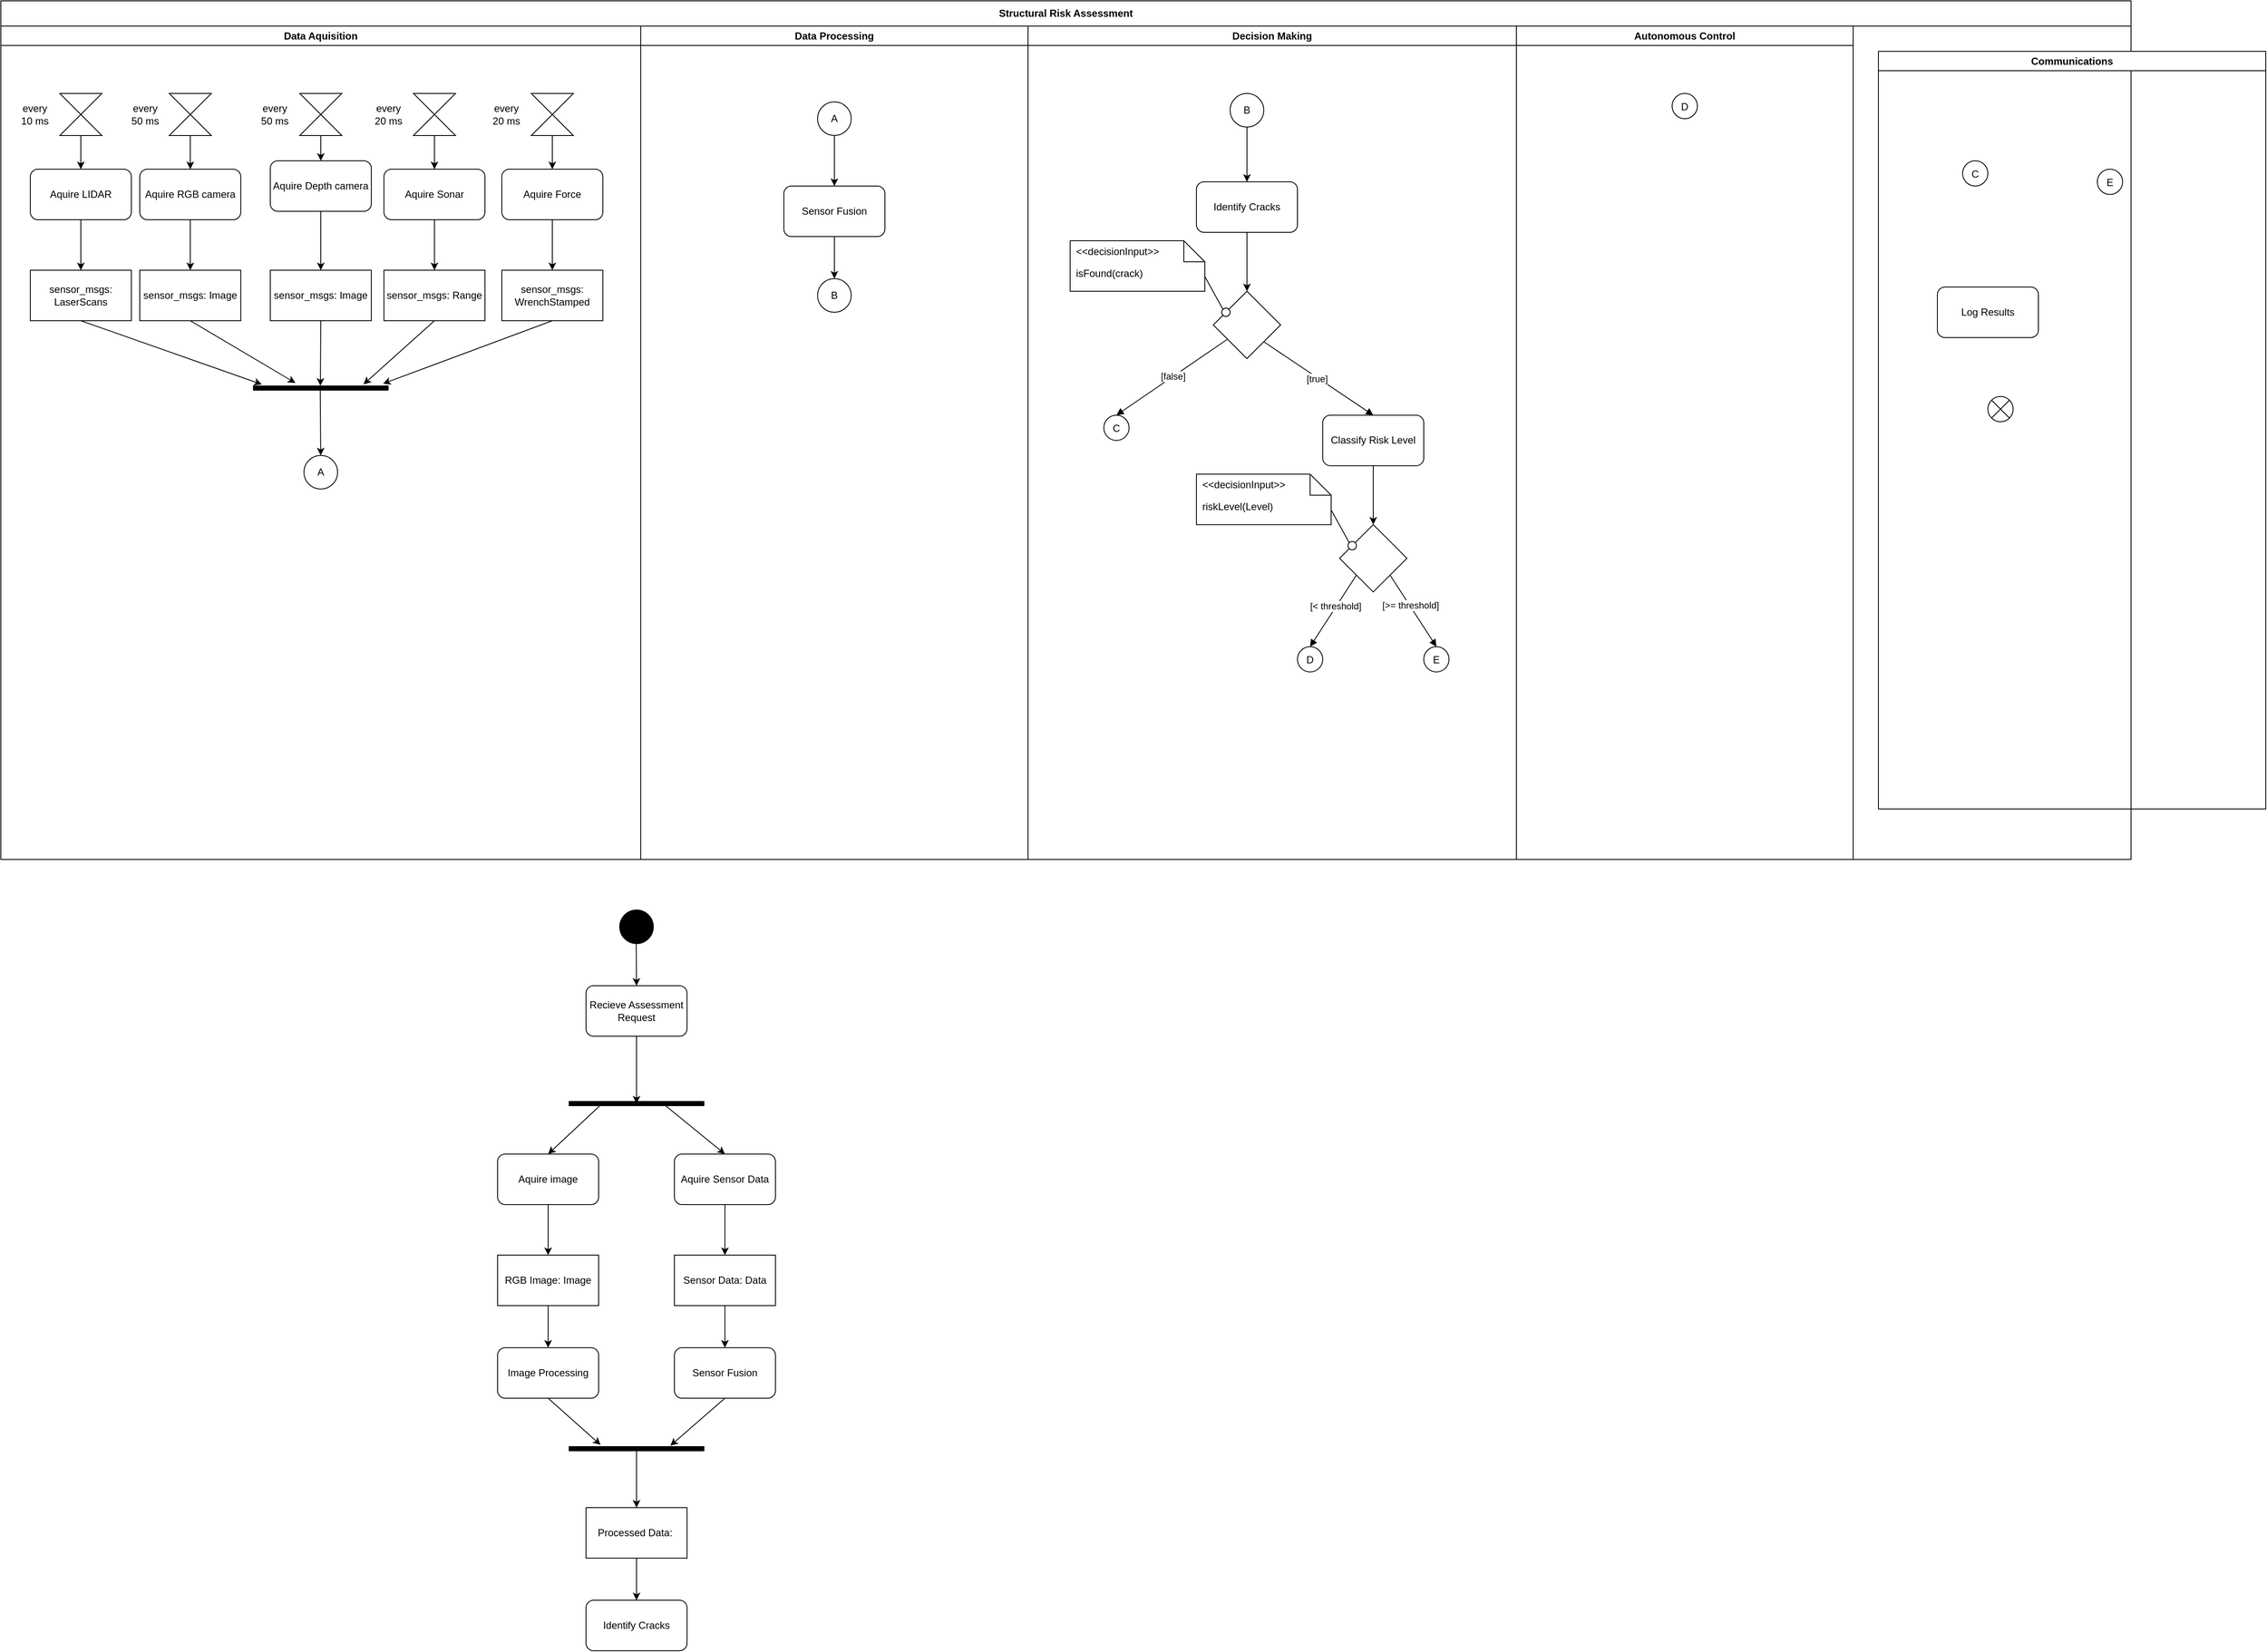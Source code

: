 <mxfile>
    <diagram id="PLuav8SHaTY21kGN1Ygl" name="Page-1">
        <mxGraphModel dx="1076" dy="2986" grid="1" gridSize="10" guides="1" tooltips="1" connect="1" arrows="1" fold="1" page="1" pageScale="1" pageWidth="850" pageHeight="1100" math="0" shadow="0">
            <root>
                <mxCell id="0"/>
                <mxCell id="1" parent="0"/>
                <mxCell id="3" value="" style="endArrow=classic;html=1;entryX=0.5;entryY=0;entryDx=0;entryDy=0;" parent="1" target="10" edge="1">
                    <mxGeometry width="50" height="50" relative="1" as="geometry">
                        <mxPoint x="764.5" y="-100" as="sourcePoint"/>
                        <mxPoint x="765" y="-20" as="targetPoint"/>
                    </mxGeometry>
                </mxCell>
                <mxCell id="2" value="" style="ellipse;whiteSpace=wrap;html=1;aspect=fixed;fillColor=#000000;" parent="1" vertex="1">
                    <mxGeometry x="745" y="-130" width="40" height="40" as="geometry"/>
                </mxCell>
                <mxCell id="6" value="" style="endArrow=classic;html=1;exitX=1.1;exitY=0.775;exitDx=0;exitDy=0;exitPerimeter=0;entryX=0.5;entryY=0;entryDx=0;entryDy=0;" parent="1" source="12" target="8" edge="1">
                    <mxGeometry width="50" height="50" relative="1" as="geometry">
                        <mxPoint x="720" y="130" as="sourcePoint"/>
                        <mxPoint x="660" y="210" as="targetPoint"/>
                    </mxGeometry>
                </mxCell>
                <mxCell id="7" value="" style="endArrow=classic;html=1;exitX=0.9;exitY=0.288;exitDx=0;exitDy=0;exitPerimeter=0;entryX=0.5;entryY=0;entryDx=0;entryDy=0;" parent="1" source="12" target="9" edge="1">
                    <mxGeometry width="50" height="50" relative="1" as="geometry">
                        <mxPoint x="805" y="130" as="sourcePoint"/>
                        <mxPoint x="860" y="210" as="targetPoint"/>
                    </mxGeometry>
                </mxCell>
                <mxCell id="8" value="Aquire image" style="rounded=1;whiteSpace=wrap;html=1;" parent="1" vertex="1">
                    <mxGeometry x="600" y="160" width="120" height="60" as="geometry"/>
                </mxCell>
                <mxCell id="9" value="Aquire Sensor Data" style="rounded=1;whiteSpace=wrap;html=1;" parent="1" vertex="1">
                    <mxGeometry x="810" y="160" width="120" height="60" as="geometry"/>
                </mxCell>
                <mxCell id="10" value="Recieve Assessment Request" style="rounded=1;whiteSpace=wrap;html=1;shadow=0;" parent="1" vertex="1">
                    <mxGeometry x="705" y="-40" width="120" height="60" as="geometry"/>
                </mxCell>
                <mxCell id="11" value="" style="endArrow=classic;html=1;exitX=0.5;exitY=1;exitDx=0;exitDy=0;entryX=0.5;entryY=0.5;entryDx=0;entryDy=0;entryPerimeter=0;" parent="1" source="10" target="12" edge="1">
                    <mxGeometry width="50" height="50" relative="1" as="geometry">
                        <mxPoint x="835" y="230" as="sourcePoint"/>
                        <mxPoint x="767" y="90" as="targetPoint"/>
                    </mxGeometry>
                </mxCell>
                <mxCell id="12" value="" style="html=1;points=[];perimeter=orthogonalPerimeter;fillColor=strokeColor;rotation=90;" parent="1" vertex="1">
                    <mxGeometry x="762.5" y="20" width="5" height="160" as="geometry"/>
                </mxCell>
                <mxCell id="13" value="Sensor Data: Data" style="rounded=0;whiteSpace=wrap;html=1;" parent="1" vertex="1">
                    <mxGeometry x="810" y="280" width="120" height="60" as="geometry"/>
                </mxCell>
                <mxCell id="14" value="RGB Image: Image" style="rounded=0;whiteSpace=wrap;html=1;" parent="1" vertex="1">
                    <mxGeometry x="600" y="280" width="120" height="60" as="geometry"/>
                </mxCell>
                <mxCell id="15" value="" style="endArrow=classic;html=1;exitX=0.5;exitY=1;exitDx=0;exitDy=0;entryX=0.5;entryY=0;entryDx=0;entryDy=0;" parent="1" source="9" target="13" edge="1">
                    <mxGeometry width="50" height="50" relative="1" as="geometry">
                        <mxPoint x="835" y="230" as="sourcePoint"/>
                        <mxPoint x="885" y="180" as="targetPoint"/>
                    </mxGeometry>
                </mxCell>
                <mxCell id="16" value="" style="endArrow=classic;html=1;exitX=0.5;exitY=1;exitDx=0;exitDy=0;entryX=0.5;entryY=0;entryDx=0;entryDy=0;" parent="1" source="8" target="14" edge="1">
                    <mxGeometry width="50" height="50" relative="1" as="geometry">
                        <mxPoint x="659.5" y="220" as="sourcePoint"/>
                        <mxPoint x="659.5" y="280" as="targetPoint"/>
                    </mxGeometry>
                </mxCell>
                <mxCell id="17" value="" style="html=1;points=[];perimeter=orthogonalPerimeter;fillColor=strokeColor;rotation=90;" parent="1" vertex="1">
                    <mxGeometry x="762.5" y="430" width="5" height="160" as="geometry"/>
                </mxCell>
                <mxCell id="18" value="" style="endArrow=classic;html=1;exitX=0.5;exitY=1;exitDx=0;exitDy=0;entryX=0.5;entryY=0;entryDx=0;entryDy=0;" parent="1" source="13" target="24" edge="1">
                    <mxGeometry width="50" height="50" relative="1" as="geometry">
                        <mxPoint x="835" y="230" as="sourcePoint"/>
                        <mxPoint x="870" y="390" as="targetPoint"/>
                    </mxGeometry>
                </mxCell>
                <mxCell id="20" value="" style="endArrow=classic;html=1;exitX=0.5;exitY=1;exitDx=0;exitDy=0;entryX=0.5;entryY=0;entryDx=0;entryDy=0;" parent="1" source="14" target="23" edge="1">
                    <mxGeometry width="50" height="50" relative="1" as="geometry">
                        <mxPoint x="880" y="350" as="sourcePoint"/>
                        <mxPoint x="660" y="390" as="targetPoint"/>
                    </mxGeometry>
                </mxCell>
                <mxCell id="21" value="" style="endArrow=classic;html=1;exitX=0.5;exitY=0.5;exitDx=0;exitDy=0;exitPerimeter=0;entryX=0.5;entryY=0;entryDx=0;entryDy=0;" parent="1" source="17" target="22" edge="1">
                    <mxGeometry width="50" height="50" relative="1" as="geometry">
                        <mxPoint x="885" y="670" as="sourcePoint"/>
                        <mxPoint x="765" y="570" as="targetPoint"/>
                    </mxGeometry>
                </mxCell>
                <mxCell id="22" value="Processed Data:&amp;nbsp;" style="rounded=0;whiteSpace=wrap;html=1;" parent="1" vertex="1">
                    <mxGeometry x="705" y="580" width="120" height="60" as="geometry"/>
                </mxCell>
                <mxCell id="23" value="Image Processing" style="rounded=1;whiteSpace=wrap;html=1;" parent="1" vertex="1">
                    <mxGeometry x="600" y="390" width="120" height="60" as="geometry"/>
                </mxCell>
                <mxCell id="24" value="Sensor Fusion" style="rounded=1;whiteSpace=wrap;html=1;" parent="1" vertex="1">
                    <mxGeometry x="810" y="390" width="120" height="60" as="geometry"/>
                </mxCell>
                <mxCell id="25" value="" style="endArrow=classic;html=1;exitX=0.5;exitY=1;exitDx=0;exitDy=0;entryX=-0.414;entryY=0.767;entryDx=0;entryDy=0;entryPerimeter=0;" parent="1" source="23" target="17" edge="1">
                    <mxGeometry width="50" height="50" relative="1" as="geometry">
                        <mxPoint x="885" y="560" as="sourcePoint"/>
                        <mxPoint x="935" y="510" as="targetPoint"/>
                    </mxGeometry>
                </mxCell>
                <mxCell id="26" value="" style="endArrow=classic;html=1;exitX=0.5;exitY=1;exitDx=0;exitDy=0;entryX=-0.224;entryY=0.249;entryDx=0;entryDy=0;entryPerimeter=0;" parent="1" source="24" target="17" edge="1">
                    <mxGeometry width="50" height="50" relative="1" as="geometry">
                        <mxPoint x="885" y="560" as="sourcePoint"/>
                        <mxPoint x="935" y="510" as="targetPoint"/>
                    </mxGeometry>
                </mxCell>
                <mxCell id="27" value="Identify Cracks" style="rounded=1;whiteSpace=wrap;html=1;" parent="1" vertex="1">
                    <mxGeometry x="705" y="690" width="120" height="60" as="geometry"/>
                </mxCell>
                <mxCell id="28" value="" style="endArrow=classic;html=1;exitX=0.5;exitY=1;exitDx=0;exitDy=0;entryX=0.5;entryY=0;entryDx=0;entryDy=0;" parent="1" source="22" target="27" edge="1">
                    <mxGeometry width="50" height="50" relative="1" as="geometry">
                        <mxPoint x="885" y="660" as="sourcePoint"/>
                        <mxPoint x="935" y="610" as="targetPoint"/>
                    </mxGeometry>
                </mxCell>
                <mxCell id="29" value="Structural Risk Assessment" style="swimlane;whiteSpace=wrap;html=1;startSize=30;" vertex="1" parent="1">
                    <mxGeometry x="10" y="-1210" width="2530" height="1020" as="geometry">
                        <mxRectangle x="10" y="-1210" width="190" height="30" as="alternateBounds"/>
                    </mxGeometry>
                </mxCell>
                <mxCell id="30" value="Data Aquisition" style="swimlane;whiteSpace=wrap;html=1;" vertex="1" parent="29">
                    <mxGeometry y="30" width="760" height="990" as="geometry"/>
                </mxCell>
                <mxCell id="52" value="" style="group" vertex="1" connectable="0" parent="30">
                    <mxGeometry x="140" y="80" width="110" height="50" as="geometry"/>
                </mxCell>
                <mxCell id="42" value="" style="shape=collate;whiteSpace=wrap;html=1;" vertex="1" parent="52">
                    <mxGeometry x="60" width="50" height="50" as="geometry"/>
                </mxCell>
                <mxCell id="48" value="&lt;span style=&quot;color: rgb(0, 0, 0);&quot;&gt;every&lt;/span&gt;&lt;br&gt;50 ms" style="text;html=1;align=center;verticalAlign=middle;resizable=0;points=[];autosize=1;strokeColor=none;fillColor=none;" vertex="1" parent="52">
                    <mxGeometry x="1" y="5" width="60" height="40" as="geometry"/>
                </mxCell>
                <mxCell id="53" value="" style="group" vertex="1" connectable="0" parent="30">
                    <mxGeometry x="10" y="80" width="110" height="50" as="geometry"/>
                </mxCell>
                <mxCell id="43" value="" style="shape=collate;whiteSpace=wrap;html=1;" vertex="1" parent="53">
                    <mxGeometry x="60" width="50" height="50" as="geometry"/>
                </mxCell>
                <mxCell id="47" value="every&lt;br&gt;10 ms" style="text;html=1;align=center;verticalAlign=middle;resizable=0;points=[];autosize=1;strokeColor=none;fillColor=none;" vertex="1" parent="53">
                    <mxGeometry y="5" width="60" height="40" as="geometry"/>
                </mxCell>
                <mxCell id="54" value="" style="group" vertex="1" connectable="0" parent="30">
                    <mxGeometry x="295" y="80" width="110" height="50" as="geometry"/>
                </mxCell>
                <mxCell id="46" value="" style="shape=collate;whiteSpace=wrap;html=1;" vertex="1" parent="54">
                    <mxGeometry x="60" width="50" height="50" as="geometry"/>
                </mxCell>
                <mxCell id="49" value="&lt;span style=&quot;color: rgb(0, 0, 0);&quot;&gt;every&lt;/span&gt;&lt;br&gt;50 ms" style="text;html=1;align=center;verticalAlign=middle;resizable=0;points=[];autosize=1;strokeColor=none;fillColor=none;" vertex="1" parent="54">
                    <mxGeometry y="5" width="60" height="40" as="geometry"/>
                </mxCell>
                <mxCell id="55" value="" style="group" vertex="1" connectable="0" parent="30">
                    <mxGeometry x="430" y="80" width="110" height="50" as="geometry"/>
                </mxCell>
                <mxCell id="44" value="" style="shape=collate;whiteSpace=wrap;html=1;" vertex="1" parent="55">
                    <mxGeometry x="60" width="50" height="50" as="geometry"/>
                </mxCell>
                <mxCell id="50" value="&lt;span style=&quot;color: rgb(0, 0, 0);&quot;&gt;every&lt;/span&gt;&lt;br&gt;20 ms" style="text;html=1;align=center;verticalAlign=middle;resizable=0;points=[];autosize=1;strokeColor=none;fillColor=none;" vertex="1" parent="55">
                    <mxGeometry y="5" width="60" height="40" as="geometry"/>
                </mxCell>
                <mxCell id="56" value="" style="group" vertex="1" connectable="0" parent="30">
                    <mxGeometry x="570" y="80" width="110" height="50" as="geometry"/>
                </mxCell>
                <mxCell id="45" value="" style="shape=collate;whiteSpace=wrap;html=1;" vertex="1" parent="56">
                    <mxGeometry x="60" width="50" height="50" as="geometry"/>
                </mxCell>
                <mxCell id="51" value="&lt;span style=&quot;color: rgb(0, 0, 0);&quot;&gt;every&lt;/span&gt;&lt;br&gt;20 ms" style="text;html=1;align=center;verticalAlign=middle;resizable=0;points=[];autosize=1;strokeColor=none;fillColor=none;" vertex="1" parent="56">
                    <mxGeometry y="5" width="60" height="40" as="geometry"/>
                </mxCell>
                <mxCell id="57" value="Aquire LIDAR" style="rounded=1;whiteSpace=wrap;html=1;" vertex="1" parent="30">
                    <mxGeometry x="35" y="170" width="120" height="60" as="geometry"/>
                </mxCell>
                <mxCell id="58" value="Aquire RGB camera" style="rounded=1;whiteSpace=wrap;html=1;" vertex="1" parent="30">
                    <mxGeometry x="165" y="170" width="120" height="60" as="geometry"/>
                </mxCell>
                <mxCell id="59" value="Aquire Depth camera" style="rounded=1;whiteSpace=wrap;html=1;" vertex="1" parent="30">
                    <mxGeometry x="320" y="160" width="120" height="60" as="geometry"/>
                </mxCell>
                <mxCell id="60" value="Aquire Sonar" style="rounded=1;whiteSpace=wrap;html=1;" vertex="1" parent="30">
                    <mxGeometry x="455" y="170" width="120" height="60" as="geometry"/>
                </mxCell>
                <mxCell id="63" value="" style="edgeStyle=none;html=1;exitX=0.5;exitY=1;exitDx=0;exitDy=0;entryX=0.5;entryY=0;entryDx=0;entryDy=0;" edge="1" parent="30" source="44" target="60">
                    <mxGeometry relative="1" as="geometry"/>
                </mxCell>
                <mxCell id="61" value="Aquire Force" style="rounded=1;whiteSpace=wrap;html=1;" vertex="1" parent="30">
                    <mxGeometry x="595" y="170" width="120" height="60" as="geometry"/>
                </mxCell>
                <mxCell id="62" value="" style="endArrow=classic;html=1;exitX=0.5;exitY=1;exitDx=0;exitDy=0;entryX=0.5;entryY=0;entryDx=0;entryDy=0;" edge="1" parent="30" source="45" target="61">
                    <mxGeometry width="50" height="50" relative="1" as="geometry">
                        <mxPoint x="600" y="500" as="sourcePoint"/>
                        <mxPoint x="650" y="450" as="targetPoint"/>
                    </mxGeometry>
                </mxCell>
                <mxCell id="65" value="" style="edgeStyle=none;html=1;exitX=0.5;exitY=1;exitDx=0;exitDy=0;entryX=0.5;entryY=0;entryDx=0;entryDy=0;" edge="1" parent="30" source="46" target="59">
                    <mxGeometry relative="1" as="geometry">
                        <mxPoint x="525" y="140" as="sourcePoint"/>
                        <mxPoint x="525" y="180" as="targetPoint"/>
                    </mxGeometry>
                </mxCell>
                <mxCell id="67" value="" style="edgeStyle=none;html=1;exitX=0.5;exitY=1;exitDx=0;exitDy=0;entryX=0.5;entryY=0;entryDx=0;entryDy=0;" edge="1" parent="30" source="42" target="58">
                    <mxGeometry relative="1" as="geometry">
                        <mxPoint x="545" y="160" as="sourcePoint"/>
                        <mxPoint x="545" y="200" as="targetPoint"/>
                    </mxGeometry>
                </mxCell>
                <mxCell id="66" value="" style="edgeStyle=none;html=1;exitX=0.5;exitY=1;exitDx=0;exitDy=0;entryX=0.5;entryY=0;entryDx=0;entryDy=0;" edge="1" parent="30" source="43" target="57">
                    <mxGeometry relative="1" as="geometry">
                        <mxPoint x="535" y="150" as="sourcePoint"/>
                        <mxPoint x="535" y="190" as="targetPoint"/>
                    </mxGeometry>
                </mxCell>
                <mxCell id="68" value="sensor_msgs: Image" style="rounded=0;whiteSpace=wrap;html=1;" vertex="1" parent="30">
                    <mxGeometry x="320" y="290" width="120" height="60" as="geometry"/>
                </mxCell>
                <mxCell id="69" value="" style="endArrow=classic;html=1;exitX=0.5;exitY=1;exitDx=0;exitDy=0;entryX=0.5;entryY=0;entryDx=0;entryDy=0;" edge="1" parent="30" target="68" source="59">
                    <mxGeometry width="50" height="50" relative="1" as="geometry">
                        <mxPoint x="380" y="230" as="sourcePoint"/>
                        <mxPoint x="379.5" y="290" as="targetPoint"/>
                    </mxGeometry>
                </mxCell>
                <mxCell id="71" value="" style="html=1;points=[];perimeter=orthogonalPerimeter;fillColor=strokeColor;rotation=90;" vertex="1" parent="30">
                    <mxGeometry x="377.5" y="350" width="5" height="160" as="geometry"/>
                </mxCell>
                <mxCell id="72" value="" style="endArrow=classic;html=1;exitX=0.5;exitY=1;exitDx=0;exitDy=0;entryX=-0.045;entryY=0.503;entryDx=0;entryDy=0;entryPerimeter=0;" edge="1" parent="30" source="68" target="71">
                    <mxGeometry width="50" height="50" relative="1" as="geometry">
                        <mxPoint x="450" y="420" as="sourcePoint"/>
                        <mxPoint x="500" y="370" as="targetPoint"/>
                    </mxGeometry>
                </mxCell>
                <mxCell id="76" value="A" style="ellipse;whiteSpace=wrap;html=1;aspect=fixed;" vertex="1" parent="30">
                    <mxGeometry x="360" y="510" width="40" height="40" as="geometry"/>
                </mxCell>
                <mxCell id="75" value="" style="endArrow=classic;html=1;exitX=0.682;exitY=0.504;exitDx=0;exitDy=0;exitPerimeter=0;" edge="1" parent="30" source="71" target="76">
                    <mxGeometry width="50" height="50" relative="1" as="geometry">
                        <mxPoint x="410" y="450" as="sourcePoint"/>
                        <mxPoint x="380" y="490" as="targetPoint"/>
                    </mxGeometry>
                </mxCell>
                <mxCell id="114" value="sensor_msgs: Range" style="rounded=0;whiteSpace=wrap;html=1;" vertex="1" parent="30">
                    <mxGeometry x="455" y="290" width="120" height="60" as="geometry"/>
                </mxCell>
                <mxCell id="115" value="" style="endArrow=classic;html=1;exitX=0.5;exitY=1;exitDx=0;exitDy=0;entryX=0.5;entryY=0;entryDx=0;entryDy=0;" edge="1" parent="30" target="114" source="60">
                    <mxGeometry width="50" height="50" relative="1" as="geometry">
                        <mxPoint x="515" y="230" as="sourcePoint"/>
                        <mxPoint x="514.5" y="290" as="targetPoint"/>
                    </mxGeometry>
                </mxCell>
                <mxCell id="116" value="" style="endArrow=classic;html=1;exitX=0.5;exitY=1;exitDx=0;exitDy=0;entryX=-0.38;entryY=0.183;entryDx=0;entryDy=0;entryPerimeter=0;" edge="1" parent="30" source="114" target="71">
                    <mxGeometry width="50" height="50" relative="1" as="geometry">
                        <mxPoint x="585" y="420" as="sourcePoint"/>
                        <mxPoint x="430" y="420" as="targetPoint"/>
                    </mxGeometry>
                </mxCell>
                <mxCell id="117" value="sensor_msgs: WrenchStamped" style="rounded=0;whiteSpace=wrap;html=1;" vertex="1" parent="30">
                    <mxGeometry x="595" y="290" width="120" height="60" as="geometry"/>
                </mxCell>
                <mxCell id="118" value="" style="endArrow=classic;html=1;entryX=0.5;entryY=0;entryDx=0;entryDy=0;exitX=0.5;exitY=1;exitDx=0;exitDy=0;" edge="1" parent="30" target="117" source="61">
                    <mxGeometry width="50" height="50" relative="1" as="geometry">
                        <mxPoint x="670" y="250" as="sourcePoint"/>
                        <mxPoint x="654.5" y="290" as="targetPoint"/>
                    </mxGeometry>
                </mxCell>
                <mxCell id="119" value="" style="endArrow=classic;html=1;exitX=0.5;exitY=1;exitDx=0;exitDy=0;entryX=-0.54;entryY=0.038;entryDx=0;entryDy=0;entryPerimeter=0;" edge="1" parent="30" source="117" target="71">
                    <mxGeometry width="50" height="50" relative="1" as="geometry">
                        <mxPoint x="725" y="420" as="sourcePoint"/>
                        <mxPoint x="655" y="427" as="targetPoint"/>
                    </mxGeometry>
                </mxCell>
                <mxCell id="120" value="sensor_msgs: Image" style="rounded=0;whiteSpace=wrap;html=1;" vertex="1" parent="30">
                    <mxGeometry x="165" y="290" width="120" height="60" as="geometry"/>
                </mxCell>
                <mxCell id="121" value="" style="endArrow=classic;html=1;entryX=0.5;entryY=0;entryDx=0;entryDy=0;exitX=0.5;exitY=1;exitDx=0;exitDy=0;" edge="1" parent="30" target="120" source="58">
                    <mxGeometry width="50" height="50" relative="1" as="geometry">
                        <mxPoint x="240" y="250" as="sourcePoint"/>
                        <mxPoint x="224.5" y="290" as="targetPoint"/>
                    </mxGeometry>
                </mxCell>
                <mxCell id="122" value="" style="endArrow=classic;html=1;exitX=0.5;exitY=1;exitDx=0;exitDy=0;entryX=-0.7;entryY=0.688;entryDx=0;entryDy=0;entryPerimeter=0;" edge="1" parent="30" source="120" target="71">
                    <mxGeometry width="50" height="50" relative="1" as="geometry">
                        <mxPoint x="295" y="420" as="sourcePoint"/>
                        <mxPoint x="225" y="427" as="targetPoint"/>
                    </mxGeometry>
                </mxCell>
                <mxCell id="123" value="sensor_msgs: LaserScans" style="rounded=0;whiteSpace=wrap;html=1;" vertex="1" parent="30">
                    <mxGeometry x="35" y="290" width="120" height="60" as="geometry"/>
                </mxCell>
                <mxCell id="124" value="" style="endArrow=classic;html=1;entryX=0.5;entryY=0;entryDx=0;entryDy=0;exitX=0.5;exitY=1;exitDx=0;exitDy=0;" edge="1" parent="30" target="123" source="57">
                    <mxGeometry width="50" height="50" relative="1" as="geometry">
                        <mxPoint x="100" y="240" as="sourcePoint"/>
                        <mxPoint x="94.5" y="290" as="targetPoint"/>
                    </mxGeometry>
                </mxCell>
                <mxCell id="125" value="" style="endArrow=classic;html=1;exitX=0.5;exitY=1;exitDx=0;exitDy=0;entryX=-0.38;entryY=0.938;entryDx=0;entryDy=0;entryPerimeter=0;" edge="1" parent="30" source="123" target="71">
                    <mxGeometry width="50" height="50" relative="1" as="geometry">
                        <mxPoint x="165" y="420" as="sourcePoint"/>
                        <mxPoint x="310" y="420" as="targetPoint"/>
                    </mxGeometry>
                </mxCell>
                <mxCell id="41" value="Communications" style="swimlane;whiteSpace=wrap;html=1;" vertex="1" parent="29">
                    <mxGeometry x="2230" y="60" width="460" height="900" as="geometry"/>
                </mxCell>
                <mxCell id="188" value="E" style="ellipse;" vertex="1" parent="41">
                    <mxGeometry x="260" y="140" width="30" height="30" as="geometry"/>
                </mxCell>
                <mxCell id="194" value="Log Results" style="rounded=1;whiteSpace=wrap;html=1;" vertex="1" parent="41">
                    <mxGeometry x="70" y="280" width="120" height="60" as="geometry"/>
                </mxCell>
                <mxCell id="191" value="" style="shape=sumEllipse;perimeter=ellipsePerimeter;html=1;backgroundOutline=1;" vertex="1" parent="41">
                    <mxGeometry x="130" y="410" width="30" height="30" as="geometry"/>
                </mxCell>
                <mxCell id="195" value="C" style="ellipse;" vertex="1" parent="41">
                    <mxGeometry x="100" y="130" width="30" height="30" as="geometry"/>
                </mxCell>
                <mxCell id="35" value="Data Processing" style="swimlane;whiteSpace=wrap;html=1;" vertex="1" parent="29">
                    <mxGeometry x="760" y="30" width="460" height="990" as="geometry"/>
                </mxCell>
                <mxCell id="126" value="A" style="ellipse;whiteSpace=wrap;html=1;aspect=fixed;" vertex="1" parent="35">
                    <mxGeometry x="210" y="90" width="40" height="40" as="geometry"/>
                </mxCell>
                <mxCell id="128" value="Sensor Fusion" style="rounded=1;whiteSpace=wrap;html=1;" vertex="1" parent="35">
                    <mxGeometry x="170" y="190" width="120" height="60" as="geometry"/>
                </mxCell>
                <mxCell id="127" value="" style="endArrow=classic;html=1;exitX=0.5;exitY=1;exitDx=0;exitDy=0;entryX=0.5;entryY=0;entryDx=0;entryDy=0;" edge="1" parent="35" source="126" target="128">
                    <mxGeometry width="50" height="50" relative="1" as="geometry">
                        <mxPoint x="150" y="380" as="sourcePoint"/>
                        <mxPoint x="230" y="180" as="targetPoint"/>
                    </mxGeometry>
                </mxCell>
                <mxCell id="130" value="B" style="ellipse;whiteSpace=wrap;html=1;aspect=fixed;" vertex="1" parent="35">
                    <mxGeometry x="210" y="300" width="40" height="40" as="geometry"/>
                </mxCell>
                <mxCell id="129" value="" style="endArrow=classic;html=1;exitX=0.5;exitY=1;exitDx=0;exitDy=0;entryX=0.5;entryY=0;entryDx=0;entryDy=0;" edge="1" parent="35" source="128" target="130">
                    <mxGeometry width="50" height="50" relative="1" as="geometry">
                        <mxPoint x="150" y="380" as="sourcePoint"/>
                        <mxPoint x="230" y="320" as="targetPoint"/>
                    </mxGeometry>
                </mxCell>
                <mxCell id="36" value="Autonomous Control" style="swimlane;whiteSpace=wrap;html=1;" vertex="1" parent="29">
                    <mxGeometry x="1800" y="30" width="400" height="990" as="geometry"/>
                </mxCell>
                <mxCell id="189" value="D" style="ellipse;" vertex="1" parent="36">
                    <mxGeometry x="185" y="80" width="30" height="30" as="geometry"/>
                </mxCell>
                <mxCell id="39" value="Decision Making" style="swimlane;whiteSpace=wrap;html=1;" vertex="1" parent="1">
                    <mxGeometry x="1230" y="-1180" width="580" height="990" as="geometry"/>
                </mxCell>
                <mxCell id="160" value="Classify Risk Level" style="rounded=1;whiteSpace=wrap;html=1;" vertex="1" parent="39">
                    <mxGeometry x="350" y="462.22" width="120" height="60" as="geometry"/>
                </mxCell>
                <mxCell id="161" value="" style="html=1;verticalAlign=bottom;labelBackgroundColor=none;endArrow=block;endFill=1;exitX=0.204;exitY=0.717;exitDx=0;exitDy=0;exitPerimeter=0;entryX=0.5;entryY=0;entryDx=0;entryDy=0;" edge="1" parent="39" source="136" target="190">
                    <mxGeometry width="160" relative="1" as="geometry">
                        <mxPoint x="150" y="330" as="sourcePoint"/>
                        <mxPoint x="110" y="462.22" as="targetPoint"/>
                    </mxGeometry>
                </mxCell>
                <mxCell id="162" value="[false]" style="edgeLabel;html=1;align=center;verticalAlign=middle;resizable=0;points=[];" vertex="1" connectable="0" parent="161">
                    <mxGeometry x="-0.021" y="-1" relative="1" as="geometry">
                        <mxPoint as="offset"/>
                    </mxGeometry>
                </mxCell>
                <mxCell id="163" value="" style="html=1;verticalAlign=bottom;labelBackgroundColor=none;endArrow=block;endFill=1;exitX=1;exitY=1;exitDx=0;exitDy=0;entryX=0.5;entryY=0;entryDx=0;entryDy=0;" edge="1" parent="39" source="136" target="160">
                    <mxGeometry width="160" relative="1" as="geometry">
                        <mxPoint x="216" y="387" as="sourcePoint"/>
                        <mxPoint x="145" y="473" as="targetPoint"/>
                    </mxGeometry>
                </mxCell>
                <mxCell id="164" value="[true]" style="edgeLabel;html=1;align=center;verticalAlign=middle;resizable=0;points=[];" vertex="1" connectable="0" parent="163">
                    <mxGeometry x="-0.021" y="-1" relative="1" as="geometry">
                        <mxPoint as="offset"/>
                    </mxGeometry>
                </mxCell>
                <mxCell id="167" value="" style="rhombus;whiteSpace=wrap;html=1;" vertex="1" parent="39">
                    <mxGeometry x="370.0" y="592.22" width="80" height="80" as="geometry"/>
                </mxCell>
                <mxCell id="168" value="" style="endArrow=classic;html=1;entryX=0.5;entryY=0;entryDx=0;entryDy=0;exitX=0.5;exitY=1;exitDx=0;exitDy=0;" edge="1" parent="39" target="167" source="160">
                    <mxGeometry width="50" height="50" relative="1" as="geometry">
                        <mxPoint x="420" y="537.22" as="sourcePoint"/>
                        <mxPoint x="410.0" y="582.22" as="targetPoint"/>
                    </mxGeometry>
                </mxCell>
                <mxCell id="169" value="riskLevel(Level)" style="shape=note2;boundedLbl=1;whiteSpace=wrap;html=1;size=25;verticalAlign=top;align=left;spacingLeft=5;whiteSpace=wrap;" vertex="1" parent="39">
                    <mxGeometry x="200.0" y="532.22" width="160" height="60" as="geometry"/>
                </mxCell>
                <mxCell id="170" value="&amp;lt;&amp;lt;decisionInput&amp;gt;&amp;gt;" style="resizeWidth=1;part=1;html=1;strokeColor=none;fillColor=none;align=left;spacingLeft=5;whiteSpace=wrap;" vertex="1" parent="169">
                    <mxGeometry width="160" height="25" relative="1" as="geometry"/>
                </mxCell>
                <mxCell id="171" value="" style="ellipse;" vertex="1" parent="39">
                    <mxGeometry x="380.0" y="612.22" width="10" height="10" as="geometry"/>
                </mxCell>
                <mxCell id="172" value="" style="endArrow=none;html=1;rounded=0;align=center;verticalAlign=top;endFill=0;labelBackgroundColor=none;exitX=0;exitY=0;exitDx=160;exitDy=42.5;exitPerimeter=0;entryX=0;entryY=0;entryDx=0;entryDy=0;" edge="1" parent="39" source="169" target="171">
                    <mxGeometry relative="1" as="geometry">
                        <mxPoint x="240.0" y="642.22" as="sourcePoint"/>
                        <mxPoint x="400.0" y="642.22" as="targetPoint"/>
                    </mxGeometry>
                </mxCell>
                <mxCell id="173" value="" style="resizable=0;html=1;align=right;verticalAlign=bottom;labelBackgroundColor=none;" connectable="0" vertex="1" parent="172">
                    <mxGeometry x="1" relative="1" as="geometry"/>
                </mxCell>
                <mxCell id="176" value="" style="html=1;verticalAlign=bottom;labelBackgroundColor=none;endArrow=block;endFill=1;exitX=1;exitY=1;exitDx=0;exitDy=0;" edge="1" parent="39" source="167">
                    <mxGeometry width="160" relative="1" as="geometry">
                        <mxPoint x="360" y="717.22" as="sourcePoint"/>
                        <mxPoint x="485" y="737.22" as="targetPoint"/>
                    </mxGeometry>
                </mxCell>
                <mxCell id="178" value="[&amp;gt;= threshold]" style="edgeLabel;html=1;align=center;verticalAlign=middle;resizable=0;points=[];" vertex="1" connectable="0" parent="176">
                    <mxGeometry x="-0.147" y="1" relative="1" as="geometry">
                        <mxPoint as="offset"/>
                    </mxGeometry>
                </mxCell>
                <mxCell id="179" value="" style="html=1;verticalAlign=bottom;labelBackgroundColor=none;endArrow=block;endFill=1;exitX=0;exitY=1;exitDx=0;exitDy=0;entryX=0.5;entryY=0;entryDx=0;entryDy=0;" edge="1" parent="39" source="167" target="185">
                    <mxGeometry width="160" relative="1" as="geometry">
                        <mxPoint x="400" y="687.22" as="sourcePoint"/>
                        <mxPoint x="360" y="737.22" as="targetPoint"/>
                    </mxGeometry>
                </mxCell>
                <mxCell id="180" value="[&amp;lt; threshold]" style="edgeLabel;html=1;align=center;verticalAlign=middle;resizable=0;points=[];" vertex="1" connectable="0" parent="179">
                    <mxGeometry x="-0.147" y="1" relative="1" as="geometry">
                        <mxPoint x="-3" as="offset"/>
                    </mxGeometry>
                </mxCell>
                <mxCell id="186" value="E" style="ellipse;" vertex="1" parent="39">
                    <mxGeometry x="470" y="737.22" width="30" height="30" as="geometry"/>
                </mxCell>
                <mxCell id="185" value="D" style="ellipse;" vertex="1" parent="39">
                    <mxGeometry x="320" y="737.22" width="30" height="30" as="geometry"/>
                </mxCell>
                <mxCell id="151" value="" style="ellipse;whiteSpace=wrap;html=1;align=center;aspect=fixed;fillColor=none;strokeColor=none;resizable=0;perimeter=centerPerimeter;rotatable=0;allowArrows=0;points=[];outlineConnect=1;" vertex="1" parent="39">
                    <mxGeometry x="165" y="365" width="10" height="10" as="geometry"/>
                </mxCell>
                <mxCell id="132" value="Identify Cracks" style="rounded=1;whiteSpace=wrap;html=1;" vertex="1" parent="39">
                    <mxGeometry x="200" y="185" width="120" height="60" as="geometry"/>
                </mxCell>
                <mxCell id="136" value="" style="rhombus;whiteSpace=wrap;html=1;" vertex="1" parent="39">
                    <mxGeometry x="220" y="315" width="80" height="80" as="geometry"/>
                </mxCell>
                <mxCell id="133" value="B" style="ellipse;whiteSpace=wrap;html=1;aspect=fixed;" vertex="1" parent="39">
                    <mxGeometry x="240" y="80" width="40" height="40" as="geometry"/>
                </mxCell>
                <mxCell id="134" value="" style="endArrow=classic;html=1;exitX=0.5;exitY=1;exitDx=0;exitDy=0;entryX=0.5;entryY=0;entryDx=0;entryDy=0;" edge="1" parent="39" source="133" target="132">
                    <mxGeometry width="50" height="50" relative="1" as="geometry">
                        <mxPoint x="-100" y="485" as="sourcePoint"/>
                        <mxPoint x="-50" y="435" as="targetPoint"/>
                    </mxGeometry>
                </mxCell>
                <mxCell id="135" value="" style="endArrow=classic;html=1;exitX=0.5;exitY=1;exitDx=0;exitDy=0;entryX=0.5;entryY=0;entryDx=0;entryDy=0;" edge="1" parent="39" source="132" target="136">
                    <mxGeometry width="50" height="50" relative="1" as="geometry">
                        <mxPoint x="-100" y="485" as="sourcePoint"/>
                        <mxPoint x="260" y="305" as="targetPoint"/>
                    </mxGeometry>
                </mxCell>
                <mxCell id="138" value="isFound(crack)" style="shape=note2;boundedLbl=1;whiteSpace=wrap;html=1;size=25;verticalAlign=top;align=left;spacingLeft=5;whiteSpace=wrap;" vertex="1" parent="39">
                    <mxGeometry x="50" y="255" width="160" height="60" as="geometry"/>
                </mxCell>
                <mxCell id="139" value="&amp;lt;&amp;lt;decisionInput&amp;gt;&amp;gt;" style="resizeWidth=1;part=1;html=1;strokeColor=none;fillColor=none;align=left;spacingLeft=5;whiteSpace=wrap;" vertex="1" parent="138">
                    <mxGeometry width="160" height="25" relative="1" as="geometry"/>
                </mxCell>
                <mxCell id="152" value="" style="ellipse;" vertex="1" parent="39">
                    <mxGeometry x="230" y="335" width="10" height="10" as="geometry"/>
                </mxCell>
                <mxCell id="153" value="" style="endArrow=none;html=1;rounded=0;align=center;verticalAlign=top;endFill=0;labelBackgroundColor=none;exitX=0;exitY=0;exitDx=160;exitDy=42.5;exitPerimeter=0;entryX=0;entryY=0;entryDx=0;entryDy=0;" edge="1" parent="39" source="138" target="152">
                    <mxGeometry relative="1" as="geometry">
                        <mxPoint x="90" y="365" as="sourcePoint"/>
                        <mxPoint x="250" y="365" as="targetPoint"/>
                    </mxGeometry>
                </mxCell>
                <mxCell id="156" value="" style="resizable=0;html=1;align=right;verticalAlign=bottom;labelBackgroundColor=none;" connectable="0" vertex="1" parent="153">
                    <mxGeometry x="1" relative="1" as="geometry"/>
                </mxCell>
                <mxCell id="190" value="C" style="ellipse;" vertex="1" parent="39">
                    <mxGeometry x="90" y="462.22" width="30" height="30" as="geometry"/>
                </mxCell>
            </root>
        </mxGraphModel>
    </diagram>
</mxfile>